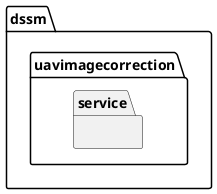 @startuml

!function $getStr($array_in_str, $type, $isInterface = %false())
    !$res = ""
    !while %size($array_in_str) > 1
        !$pos = %strpos($array_in_str, ";")
        !$item = %substr($array_in_str, 0, $pos)
        !$isName = %strpos($item, ".") == 0
        !$isDf = %strpos($item, "~") == 0
        !$isPt = %strpos($item, "#") == 0
        !$isPb = %strpos($item, "+") == 0
        !$isMethod = %strpos($item, ")") == %size($item) - 1
        !$isSet = %false()
        !if ($isName)
            !$res = $res + $item + ";"
        !endif
        !if ($type == "private")
            !if ($isInterface)
                !if ($isMethod)
                    !$res = $res + $item + ";"
                !endif
            !else
                !$res = $res + $item + ";"
            !endif
        !endif
        !if ($type == "default" && ($isDf || $isPt || $isPb) && %not($isSet))
            !if ($isInterface)
                !if ($isMethod)
                    !$res = $res + $item + ";"
                !endif
            !else
                !$res = $res + $item + ";"
            !endif
            !$isSet = %true()
        !endif
        !if ($type == "protected" && ($isPt || $isPb) && %not($isSet))
            !if ($isInterface)
                !if ($isMethod)
                    !$res = $res + $item + ";"
                !endif
            !else
                !$res = $res + $item + ";"
            !endif
            !$isSet = %true()
        !endif
        !if ($type == "public" && $isPb && %not($isSet))
            !if ($isInterface)
                !if ($isMethod)
                    !$res = $res + $item + ";"
                !endif
            !else
                !$res = $res + $item + ";"
            !endif
            !$isSet = %true()
        !endif
        !$array_in_str = %substr($array_in_str, $pos + 1)
    !endwhile
    !return $res
!endfunction

!procedure $printFor($array_in_str)
    !while %size($array_in_str) > 1
        !$pos = %strpos($array_in_str, ";")
        %substr($array_in_str, 0, $pos)
        !$array_in_str = %substr($array_in_str, $pos + 1)
    !endwhile
!endprocedure

'class Pattern {
'class Pattern extends  {
'class Pattern implements  {
'interface Pattern {
'interface Pattern extends  {
'    !$Pattern = ""
'    !$Pattern = getStr(, "")
'    !$Pattern = getStr(, "", %true())
'
'    !$Pattern = $Pattern + "+ ;"
'
'    !$Pattern = $Pattern + "+ ();"
'
'    $printFor($Pattern)
'}

package dssm.uavimagecorrection.service {

}

@enduml
